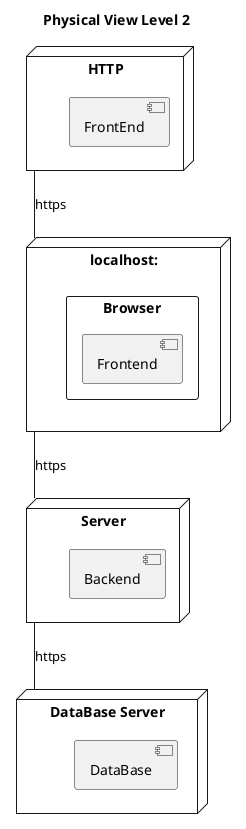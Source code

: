 @startuml

title Physical View Level 2

node "HTTP" as http {
[FrontEnd]
}

node "localhost:" as localhost {
rectangle Browser{
[Frontend]
}
}

node "Server" as server {
[Backend]
}

node "DataBase Server" as db {
[DataBase]
}


localhost -- server: https
server -- db: https
http -- localhost: https


@enduml